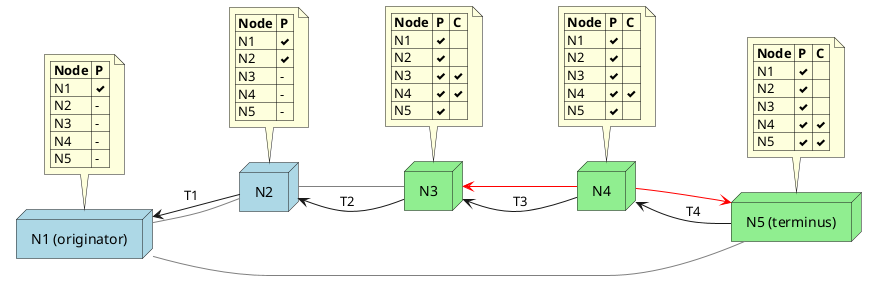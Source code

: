 @startuml
left to right direction

node "N1 (originator)" as N1 #LightBlue
node N2 #LightBlue
node N3 #LightGreen
node N4 #LightGreen
node "N5 (terminus)" as N5 #LightGreen

N2 -[#Gray]- N1
N1 <-- N2 : T1
N2 <-- N3 : T2
N3 -[#Gray]- N2
N3 <-- N4 : T3
N4 -[#Red]-> N3
N4 <-- N5 : T4
N5 <-[#Red]- N4
N1 -[#Gray]- N5

note top of N1
    |= Node |= P |
    | N1 | <&check> |
    | N2 | - |
    | N3 | - |
    | N4 | - |
    | N5 | - |
end note

note top of N2
    |= Node |= P |
    | N1 | <&check> |
    | N2 | <&check> |
    | N3 | - |
    | N4 | - |
    | N5 | - |
end note

note top of N3
    |= Node |= P |= C |
    | N1 | <&check> |
    | N2 | <&check> |
    | N3 | <&check> | <&check> |
    | N4 | <&check> | <&check> |
    | N5 | <&check> |
end note

note top of N5
    |= Node |= P |= C |
    | N1 | <&check> |
    | N2 | <&check> |
    | N3 | <&check> |
    | N4 | <&check> | <&check> |
    | N5 | <&check> | <&check> |
end note

note top of N4
    |= Node |= P |= C |
    | N1 | <&check> |
    | N2 | <&check> |
    | N3 | <&check> |
    | N4 | <&check> | <&check> |
    | N5 | <&check> |
end note

@enduml